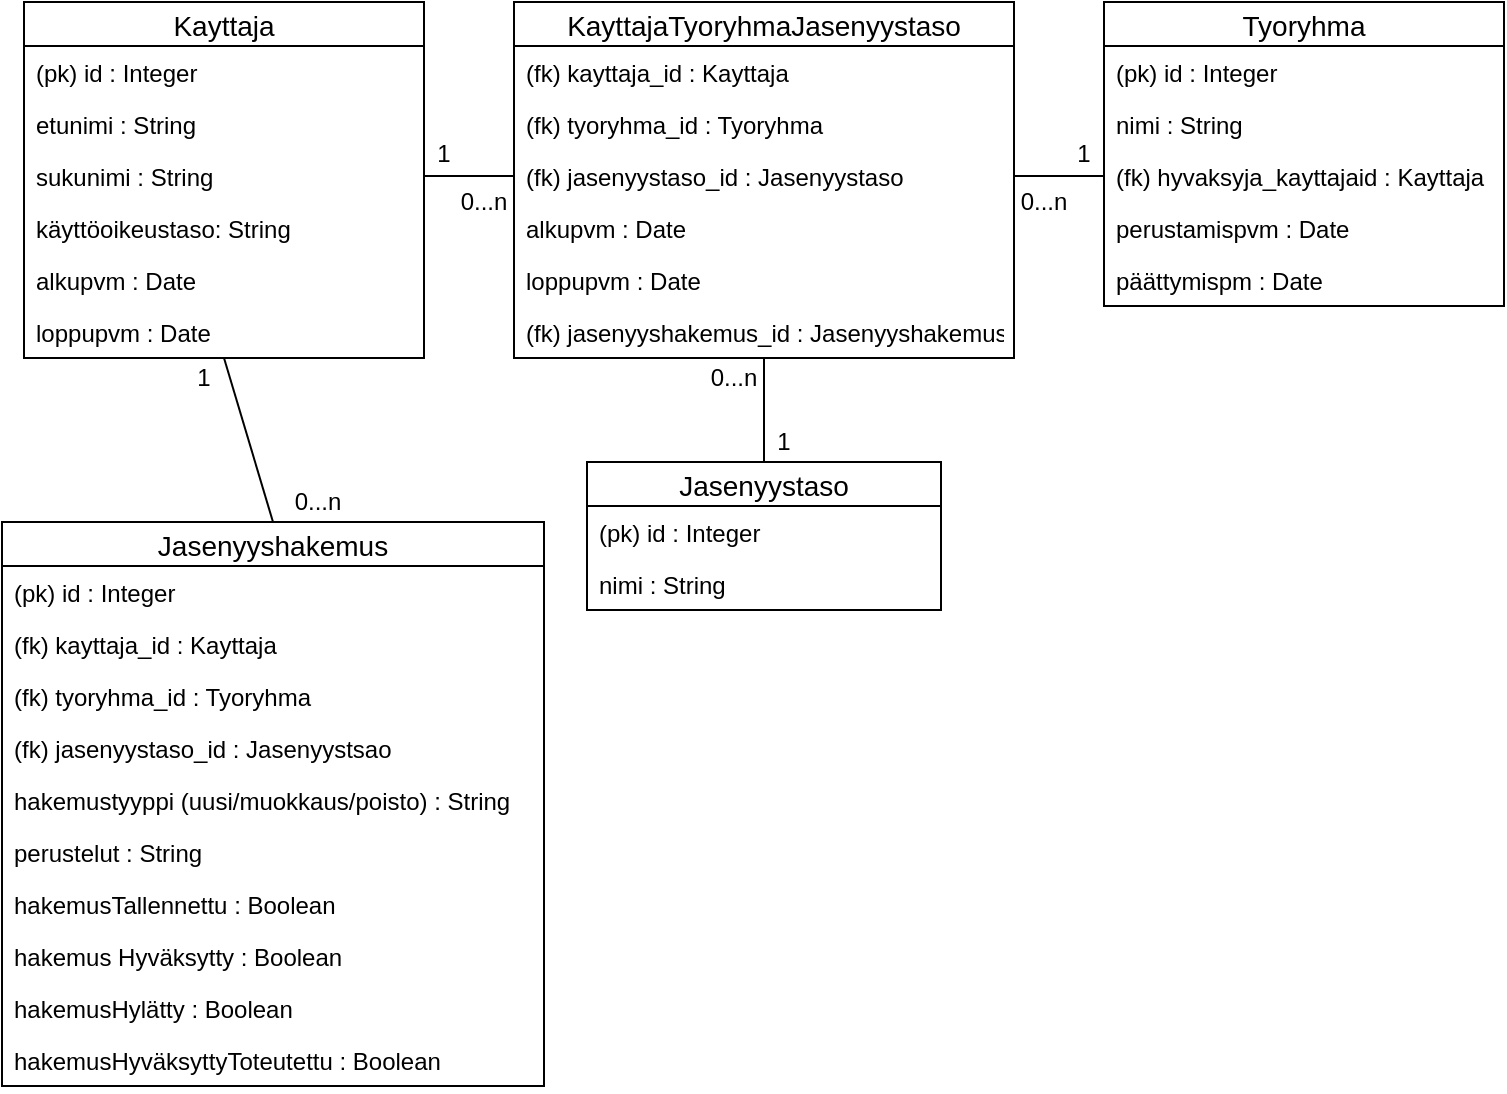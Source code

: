 <mxfile version="12.5.4" type="device"><diagram id="K_6eRJi6-mavrpqg_ub1" name="Page-1"><mxGraphModel dx="1042" dy="753" grid="1" gridSize="10" guides="1" tooltips="1" connect="1" arrows="1" fold="1" page="1" pageScale="1" pageWidth="827" pageHeight="1169" math="0" shadow="0"><root><mxCell id="0"/><mxCell id="1" parent="0"/><mxCell id="vYs6WJxpEF9WLS63FCqz-5" value="Kayttaja" style="swimlane;fontStyle=0;childLayout=stackLayout;horizontal=1;startSize=22;fillColor=none;horizontalStack=0;resizeParent=1;resizeParentMax=0;resizeLast=0;collapsible=1;marginBottom=0;swimlaneFillColor=#ffffff;align=center;fontSize=14;" vertex="1" parent="1"><mxGeometry x="50" y="50" width="200" height="178" as="geometry"/></mxCell><mxCell id="vYs6WJxpEF9WLS63FCqz-66" value="(pk) id : Integer" style="text;strokeColor=none;fillColor=none;spacingLeft=4;spacingRight=4;overflow=hidden;rotatable=0;points=[[0,0.5],[1,0.5]];portConstraint=eastwest;fontSize=12;" vertex="1" parent="vYs6WJxpEF9WLS63FCqz-5"><mxGeometry y="22" width="200" height="26" as="geometry"/></mxCell><mxCell id="vYs6WJxpEF9WLS63FCqz-6" value="etunimi : String" style="text;strokeColor=none;fillColor=none;spacingLeft=4;spacingRight=4;overflow=hidden;rotatable=0;points=[[0,0.5],[1,0.5]];portConstraint=eastwest;fontSize=12;" vertex="1" parent="vYs6WJxpEF9WLS63FCqz-5"><mxGeometry y="48" width="200" height="26" as="geometry"/></mxCell><mxCell id="vYs6WJxpEF9WLS63FCqz-7" value="sukunimi : String" style="text;strokeColor=none;fillColor=none;spacingLeft=4;spacingRight=4;overflow=hidden;rotatable=0;points=[[0,0.5],[1,0.5]];portConstraint=eastwest;fontSize=12;" vertex="1" parent="vYs6WJxpEF9WLS63FCqz-5"><mxGeometry y="74" width="200" height="26" as="geometry"/></mxCell><mxCell id="vYs6WJxpEF9WLS63FCqz-19" value="käyttöoikeustaso: String" style="text;strokeColor=none;fillColor=none;spacingLeft=4;spacingRight=4;overflow=hidden;rotatable=0;points=[[0,0.5],[1,0.5]];portConstraint=eastwest;fontSize=12;" vertex="1" parent="vYs6WJxpEF9WLS63FCqz-5"><mxGeometry y="100" width="200" height="26" as="geometry"/></mxCell><mxCell id="vYs6WJxpEF9WLS63FCqz-21" value="alkupvm : Date" style="text;strokeColor=none;fillColor=none;spacingLeft=4;spacingRight=4;overflow=hidden;rotatable=0;points=[[0,0.5],[1,0.5]];portConstraint=eastwest;fontSize=12;" vertex="1" parent="vYs6WJxpEF9WLS63FCqz-5"><mxGeometry y="126" width="200" height="26" as="geometry"/></mxCell><mxCell id="vYs6WJxpEF9WLS63FCqz-26" value="loppupvm : Date" style="text;strokeColor=none;fillColor=none;spacingLeft=4;spacingRight=4;overflow=hidden;rotatable=0;points=[[0,0.5],[1,0.5]];portConstraint=eastwest;fontSize=12;" vertex="1" parent="vYs6WJxpEF9WLS63FCqz-5"><mxGeometry y="152" width="200" height="26" as="geometry"/></mxCell><mxCell id="vYs6WJxpEF9WLS63FCqz-11" value="Tyoryhma" style="swimlane;fontStyle=0;childLayout=stackLayout;horizontal=1;startSize=22;fillColor=none;horizontalStack=0;resizeParent=1;resizeParentMax=0;resizeLast=0;collapsible=1;marginBottom=0;swimlaneFillColor=#ffffff;align=center;fontSize=14;" vertex="1" parent="1"><mxGeometry x="590" y="50" width="200" height="152" as="geometry"/></mxCell><mxCell id="vYs6WJxpEF9WLS63FCqz-64" value="(pk) id : Integer" style="text;strokeColor=none;fillColor=none;spacingLeft=4;spacingRight=4;overflow=hidden;rotatable=0;points=[[0,0.5],[1,0.5]];portConstraint=eastwest;fontSize=12;" vertex="1" parent="vYs6WJxpEF9WLS63FCqz-11"><mxGeometry y="22" width="200" height="26" as="geometry"/></mxCell><mxCell id="vYs6WJxpEF9WLS63FCqz-12" value="nimi : String" style="text;strokeColor=none;fillColor=none;spacingLeft=4;spacingRight=4;overflow=hidden;rotatable=0;points=[[0,0.5],[1,0.5]];portConstraint=eastwest;fontSize=12;" vertex="1" parent="vYs6WJxpEF9WLS63FCqz-11"><mxGeometry y="48" width="200" height="26" as="geometry"/></mxCell><mxCell id="vYs6WJxpEF9WLS63FCqz-27" value="(fk) hyvaksyja_kayttajaid : Kayttaja" style="text;strokeColor=none;fillColor=none;spacingLeft=4;spacingRight=4;overflow=hidden;rotatable=0;points=[[0,0.5],[1,0.5]];portConstraint=eastwest;fontSize=12;" vertex="1" parent="vYs6WJxpEF9WLS63FCqz-11"><mxGeometry y="74" width="200" height="26" as="geometry"/></mxCell><mxCell id="vYs6WJxpEF9WLS63FCqz-13" value="perustamispvm : Date" style="text;strokeColor=none;fillColor=none;spacingLeft=4;spacingRight=4;overflow=hidden;rotatable=0;points=[[0,0.5],[1,0.5]];portConstraint=eastwest;fontSize=12;" vertex="1" parent="vYs6WJxpEF9WLS63FCqz-11"><mxGeometry y="100" width="200" height="26" as="geometry"/></mxCell><mxCell id="vYs6WJxpEF9WLS63FCqz-14" value="päättymispm : Date" style="text;strokeColor=none;fillColor=none;spacingLeft=4;spacingRight=4;overflow=hidden;rotatable=0;points=[[0,0.5],[1,0.5]];portConstraint=eastwest;fontSize=12;" vertex="1" parent="vYs6WJxpEF9WLS63FCqz-11"><mxGeometry y="126" width="200" height="26" as="geometry"/></mxCell><mxCell id="vYs6WJxpEF9WLS63FCqz-15" value="Jasenyyshakemus" style="swimlane;fontStyle=0;childLayout=stackLayout;horizontal=1;startSize=22;fillColor=none;horizontalStack=0;resizeParent=1;resizeParentMax=0;resizeLast=0;collapsible=1;marginBottom=0;swimlaneFillColor=#ffffff;align=center;fontSize=14;" vertex="1" parent="1"><mxGeometry x="39" y="310" width="271" height="282" as="geometry"/></mxCell><mxCell id="vYs6WJxpEF9WLS63FCqz-62" value="(pk) id : Integer" style="text;strokeColor=none;fillColor=none;spacingLeft=4;spacingRight=4;overflow=hidden;rotatable=0;points=[[0,0.5],[1,0.5]];portConstraint=eastwest;fontSize=12;" vertex="1" parent="vYs6WJxpEF9WLS63FCqz-15"><mxGeometry y="22" width="271" height="26" as="geometry"/></mxCell><mxCell id="vYs6WJxpEF9WLS63FCqz-65" value="(fk) kayttaja_id : Kayttaja" style="text;strokeColor=none;fillColor=none;spacingLeft=4;spacingRight=4;overflow=hidden;rotatable=0;points=[[0,0.5],[1,0.5]];portConstraint=eastwest;fontSize=12;" vertex="1" parent="vYs6WJxpEF9WLS63FCqz-15"><mxGeometry y="48" width="271" height="26" as="geometry"/></mxCell><mxCell id="vYs6WJxpEF9WLS63FCqz-87" value="(fk) tyoryhma_id : Tyoryhma" style="text;strokeColor=none;fillColor=none;spacingLeft=4;spacingRight=4;overflow=hidden;rotatable=0;points=[[0,0.5],[1,0.5]];portConstraint=eastwest;fontSize=12;" vertex="1" parent="vYs6WJxpEF9WLS63FCqz-15"><mxGeometry y="74" width="271" height="26" as="geometry"/></mxCell><mxCell id="vYs6WJxpEF9WLS63FCqz-88" value="(fk) jasenyystaso_id : Jasenyystsao" style="text;strokeColor=none;fillColor=none;spacingLeft=4;spacingRight=4;overflow=hidden;rotatable=0;points=[[0,0.5],[1,0.5]];portConstraint=eastwest;fontSize=12;" vertex="1" parent="vYs6WJxpEF9WLS63FCqz-15"><mxGeometry y="100" width="271" height="26" as="geometry"/></mxCell><mxCell id="vYs6WJxpEF9WLS63FCqz-16" value="hakemustyyppi (uusi/muokkaus/poisto) : String" style="text;strokeColor=none;fillColor=none;spacingLeft=4;spacingRight=4;overflow=hidden;rotatable=0;points=[[0,0.5],[1,0.5]];portConstraint=eastwest;fontSize=12;" vertex="1" parent="vYs6WJxpEF9WLS63FCqz-15"><mxGeometry y="126" width="271" height="26" as="geometry"/></mxCell><mxCell id="vYs6WJxpEF9WLS63FCqz-18" value="perustelut : String" style="text;strokeColor=none;fillColor=none;spacingLeft=4;spacingRight=4;overflow=hidden;rotatable=0;points=[[0,0.5],[1,0.5]];portConstraint=eastwest;fontSize=12;" vertex="1" parent="vYs6WJxpEF9WLS63FCqz-15"><mxGeometry y="152" width="271" height="26" as="geometry"/></mxCell><mxCell id="vYs6WJxpEF9WLS63FCqz-30" value="hakemusTallennettu : Boolean" style="text;strokeColor=none;fillColor=none;spacingLeft=4;spacingRight=4;overflow=hidden;rotatable=0;points=[[0,0.5],[1,0.5]];portConstraint=eastwest;fontSize=12;" vertex="1" parent="vYs6WJxpEF9WLS63FCqz-15"><mxGeometry y="178" width="271" height="26" as="geometry"/></mxCell><mxCell id="vYs6WJxpEF9WLS63FCqz-31" value="hakemus Hyväksytty : Boolean" style="text;strokeColor=none;fillColor=none;spacingLeft=4;spacingRight=4;overflow=hidden;rotatable=0;points=[[0,0.5],[1,0.5]];portConstraint=eastwest;fontSize=12;" vertex="1" parent="vYs6WJxpEF9WLS63FCqz-15"><mxGeometry y="204" width="271" height="26" as="geometry"/></mxCell><mxCell id="vYs6WJxpEF9WLS63FCqz-34" value="hakemusHylätty : Boolean" style="text;strokeColor=none;fillColor=none;spacingLeft=4;spacingRight=4;overflow=hidden;rotatable=0;points=[[0,0.5],[1,0.5]];portConstraint=eastwest;fontSize=12;" vertex="1" parent="vYs6WJxpEF9WLS63FCqz-15"><mxGeometry y="230" width="271" height="26" as="geometry"/></mxCell><mxCell id="vYs6WJxpEF9WLS63FCqz-32" value="hakemusHyväksyttyToteutettu : Boolean" style="text;strokeColor=none;fillColor=none;spacingLeft=4;spacingRight=4;overflow=hidden;rotatable=0;points=[[0,0.5],[1,0.5]];portConstraint=eastwest;fontSize=12;" vertex="1" parent="vYs6WJxpEF9WLS63FCqz-15"><mxGeometry y="256" width="271" height="26" as="geometry"/></mxCell><mxCell id="vYs6WJxpEF9WLS63FCqz-22" value="Jasenyystaso" style="swimlane;fontStyle=0;childLayout=stackLayout;horizontal=1;startSize=22;fillColor=none;horizontalStack=0;resizeParent=1;resizeParentMax=0;resizeLast=0;collapsible=1;marginBottom=0;swimlaneFillColor=#ffffff;align=center;fontSize=14;" vertex="1" parent="1"><mxGeometry x="331.5" y="280" width="177" height="74" as="geometry"/></mxCell><mxCell id="vYs6WJxpEF9WLS63FCqz-63" value="(pk) id : Integer" style="text;strokeColor=none;fillColor=none;spacingLeft=4;spacingRight=4;overflow=hidden;rotatable=0;points=[[0,0.5],[1,0.5]];portConstraint=eastwest;fontSize=12;" vertex="1" parent="vYs6WJxpEF9WLS63FCqz-22"><mxGeometry y="22" width="177" height="26" as="geometry"/></mxCell><mxCell id="vYs6WJxpEF9WLS63FCqz-25" value="nimi : String" style="text;strokeColor=none;fillColor=none;spacingLeft=4;spacingRight=4;overflow=hidden;rotatable=0;points=[[0,0.5],[1,0.5]];portConstraint=eastwest;fontSize=12;" vertex="1" parent="vYs6WJxpEF9WLS63FCqz-22"><mxGeometry y="48" width="177" height="26" as="geometry"/></mxCell><mxCell id="vYs6WJxpEF9WLS63FCqz-74" value="KayttajaTyoryhmaJasenyystaso" style="swimlane;fontStyle=0;childLayout=stackLayout;horizontal=1;startSize=22;fillColor=none;horizontalStack=0;resizeParent=1;resizeParentMax=0;resizeLast=0;collapsible=1;marginBottom=0;swimlaneFillColor=#ffffff;align=center;fontSize=14;" vertex="1" parent="1"><mxGeometry x="295" y="50" width="250" height="178" as="geometry"/></mxCell><mxCell id="vYs6WJxpEF9WLS63FCqz-76" value="(fk) kayttaja_id : Kayttaja" style="text;strokeColor=none;fillColor=none;spacingLeft=4;spacingRight=4;overflow=hidden;rotatable=0;points=[[0,0.5],[1,0.5]];portConstraint=eastwest;fontSize=12;" vertex="1" parent="vYs6WJxpEF9WLS63FCqz-74"><mxGeometry y="22" width="250" height="26" as="geometry"/></mxCell><mxCell id="vYs6WJxpEF9WLS63FCqz-77" value="(fk) tyoryhma_id : Tyoryhma" style="text;strokeColor=none;fillColor=none;spacingLeft=4;spacingRight=4;overflow=hidden;rotatable=0;points=[[0,0.5],[1,0.5]];portConstraint=eastwest;fontSize=12;" vertex="1" parent="vYs6WJxpEF9WLS63FCqz-74"><mxGeometry y="48" width="250" height="26" as="geometry"/></mxCell><mxCell id="vYs6WJxpEF9WLS63FCqz-75" value="(fk) jasenyystaso_id : Jasenyystaso" style="text;strokeColor=none;fillColor=none;spacingLeft=4;spacingRight=4;overflow=hidden;rotatable=0;points=[[0,0.5],[1,0.5]];portConstraint=eastwest;fontSize=12;" vertex="1" parent="vYs6WJxpEF9WLS63FCqz-74"><mxGeometry y="74" width="250" height="26" as="geometry"/></mxCell><mxCell id="vYs6WJxpEF9WLS63FCqz-23" value="alkupvm : Date" style="text;strokeColor=none;fillColor=none;spacingLeft=4;spacingRight=4;overflow=hidden;rotatable=0;points=[[0,0.5],[1,0.5]];portConstraint=eastwest;fontSize=12;" vertex="1" parent="vYs6WJxpEF9WLS63FCqz-74"><mxGeometry y="100" width="250" height="26" as="geometry"/></mxCell><mxCell id="vYs6WJxpEF9WLS63FCqz-24" value="loppupvm : Date" style="text;strokeColor=none;fillColor=none;spacingLeft=4;spacingRight=4;overflow=hidden;rotatable=0;points=[[0,0.5],[1,0.5]];portConstraint=eastwest;fontSize=12;" vertex="1" parent="vYs6WJxpEF9WLS63FCqz-74"><mxGeometry y="126" width="250" height="26" as="geometry"/></mxCell><mxCell id="vYs6WJxpEF9WLS63FCqz-36" value="(fk) jasenyyshakemus_id : Jasenyyshakemus" style="text;strokeColor=none;fillColor=none;spacingLeft=4;spacingRight=4;overflow=hidden;rotatable=0;points=[[0,0.5],[1,0.5]];portConstraint=eastwest;fontSize=12;" vertex="1" parent="vYs6WJxpEF9WLS63FCqz-74"><mxGeometry y="152" width="250" height="26" as="geometry"/></mxCell><mxCell id="vYs6WJxpEF9WLS63FCqz-107" value="0...n" style="text;html=1;strokeColor=none;fillColor=none;align=center;verticalAlign=middle;whiteSpace=wrap;rounded=0;" vertex="1" parent="1"><mxGeometry x="182" y="290" width="30" height="20" as="geometry"/></mxCell><mxCell id="vYs6WJxpEF9WLS63FCqz-108" value="0...n" style="text;html=1;strokeColor=none;fillColor=none;align=center;verticalAlign=middle;whiteSpace=wrap;rounded=0;" vertex="1" parent="1"><mxGeometry x="265" y="140" width="30" height="20" as="geometry"/></mxCell><mxCell id="vYs6WJxpEF9WLS63FCqz-109" value="1" style="text;html=1;strokeColor=none;fillColor=none;align=center;verticalAlign=middle;whiteSpace=wrap;rounded=0;" vertex="1" parent="1"><mxGeometry x="250" y="116" width="20" height="20" as="geometry"/></mxCell><mxCell id="vYs6WJxpEF9WLS63FCqz-113" value="1" style="text;html=1;strokeColor=none;fillColor=none;align=center;verticalAlign=middle;whiteSpace=wrap;rounded=0;" vertex="1" parent="1"><mxGeometry x="420" y="260" width="20" height="20" as="geometry"/></mxCell><mxCell id="vYs6WJxpEF9WLS63FCqz-114" value="1" style="text;html=1;strokeColor=none;fillColor=none;align=center;verticalAlign=middle;whiteSpace=wrap;rounded=0;" vertex="1" parent="1"><mxGeometry x="570" y="116" width="20" height="20" as="geometry"/></mxCell><mxCell id="vYs6WJxpEF9WLS63FCqz-115" value="1" style="text;html=1;strokeColor=none;fillColor=none;align=center;verticalAlign=middle;whiteSpace=wrap;rounded=0;" vertex="1" parent="1"><mxGeometry x="130" y="228" width="20" height="20" as="geometry"/></mxCell><mxCell id="vYs6WJxpEF9WLS63FCqz-116" value="0...n" style="text;html=1;strokeColor=none;fillColor=none;align=center;verticalAlign=middle;whiteSpace=wrap;rounded=0;" vertex="1" parent="1"><mxGeometry x="545" y="140" width="30" height="20" as="geometry"/></mxCell><mxCell id="vYs6WJxpEF9WLS63FCqz-117" value="0...n" style="text;html=1;strokeColor=none;fillColor=none;align=center;verticalAlign=middle;whiteSpace=wrap;rounded=0;" vertex="1" parent="1"><mxGeometry x="390" y="228" width="30" height="20" as="geometry"/></mxCell><mxCell id="vYs6WJxpEF9WLS63FCqz-137" value="" style="endArrow=none;html=1;exitX=1;exitY=0.5;exitDx=0;exitDy=0;entryX=0;entryY=0.5;entryDx=0;entryDy=0;" edge="1" parent="1" source="vYs6WJxpEF9WLS63FCqz-75" target="vYs6WJxpEF9WLS63FCqz-27"><mxGeometry width="50" height="50" relative="1" as="geometry"><mxPoint x="540" y="180" as="sourcePoint"/><mxPoint x="590" y="130" as="targetPoint"/></mxGeometry></mxCell><mxCell id="vYs6WJxpEF9WLS63FCqz-140" value="" style="endArrow=none;html=1;exitX=1;exitY=0;exitDx=0;exitDy=0;entryX=0.5;entryY=0;entryDx=0;entryDy=0;" edge="1" parent="1" source="vYs6WJxpEF9WLS63FCqz-115" target="vYs6WJxpEF9WLS63FCqz-15"><mxGeometry width="50" height="50" relative="1" as="geometry"><mxPoint x="150" y="248" as="sourcePoint"/><mxPoint x="210" y="248" as="targetPoint"/></mxGeometry></mxCell><mxCell id="vYs6WJxpEF9WLS63FCqz-149" value="" style="endArrow=none;html=1;entryX=0.5;entryY=0;entryDx=0;entryDy=0;" edge="1" parent="1" source="vYs6WJxpEF9WLS63FCqz-36" target="vYs6WJxpEF9WLS63FCqz-22"><mxGeometry width="50" height="50" relative="1" as="geometry"><mxPoint x="412.5" y="280" as="sourcePoint"/><mxPoint x="680" y="260" as="targetPoint"/></mxGeometry></mxCell><mxCell id="vYs6WJxpEF9WLS63FCqz-155" value="" style="endArrow=none;html=1;exitX=1;exitY=0.5;exitDx=0;exitDy=0;entryX=0;entryY=0.5;entryDx=0;entryDy=0;" edge="1" parent="1"><mxGeometry width="50" height="50" relative="1" as="geometry"><mxPoint x="250" y="137" as="sourcePoint"/><mxPoint x="295" y="137" as="targetPoint"/></mxGeometry></mxCell></root></mxGraphModel></diagram></mxfile>